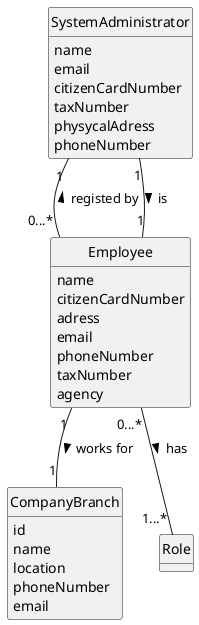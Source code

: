 @startuml
skinparam monochrome true
skinparam packageStyle rectangle
skinparam shadowing false
'skinparam linetype ortho
'left to right direction
skinparam classAttributeIconSize 0
hide circle
hide methods


class SystemAdministrator{
  name
  email
  citizenCardNumber
  taxNumber
  physycalAdress
  phoneNumber
}


class Employee {
    name
    citizenCardNumber
    adress
    email
    phoneNumber
    taxNumber
    agency
}

class CompanyBranch{
id
name
location
phoneNumber
email
}

class Role{
}

SystemAdministrator "1"--"0...*" Employee: registed by <
SystemAdministrator "1"--"1" Employee: is >
Employee "1"--"1" CompanyBranch: works for >
Employee "0...*"--"1...*" Role: has >
@enduml